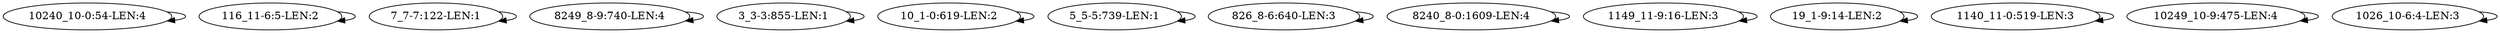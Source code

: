 digraph G {
    "10240_10-0:54-LEN:4" -> "10240_10-0:54-LEN:4";
    "116_11-6:5-LEN:2" -> "116_11-6:5-LEN:2";
    "7_7-7:122-LEN:1" -> "7_7-7:122-LEN:1";
    "8249_8-9:740-LEN:4" -> "8249_8-9:740-LEN:4";
    "3_3-3:855-LEN:1" -> "3_3-3:855-LEN:1";
    "10_1-0:619-LEN:2" -> "10_1-0:619-LEN:2";
    "5_5-5:739-LEN:1" -> "5_5-5:739-LEN:1";
    "826_8-6:640-LEN:3" -> "826_8-6:640-LEN:3";
    "8240_8-0:1609-LEN:4" -> "8240_8-0:1609-LEN:4";
    "1149_11-9:16-LEN:3" -> "1149_11-9:16-LEN:3";
    "19_1-9:14-LEN:2" -> "19_1-9:14-LEN:2";
    "1140_11-0:519-LEN:3" -> "1140_11-0:519-LEN:3";
    "10249_10-9:475-LEN:4" -> "10249_10-9:475-LEN:4";
    "1026_10-6:4-LEN:3" -> "1026_10-6:4-LEN:3";
}
